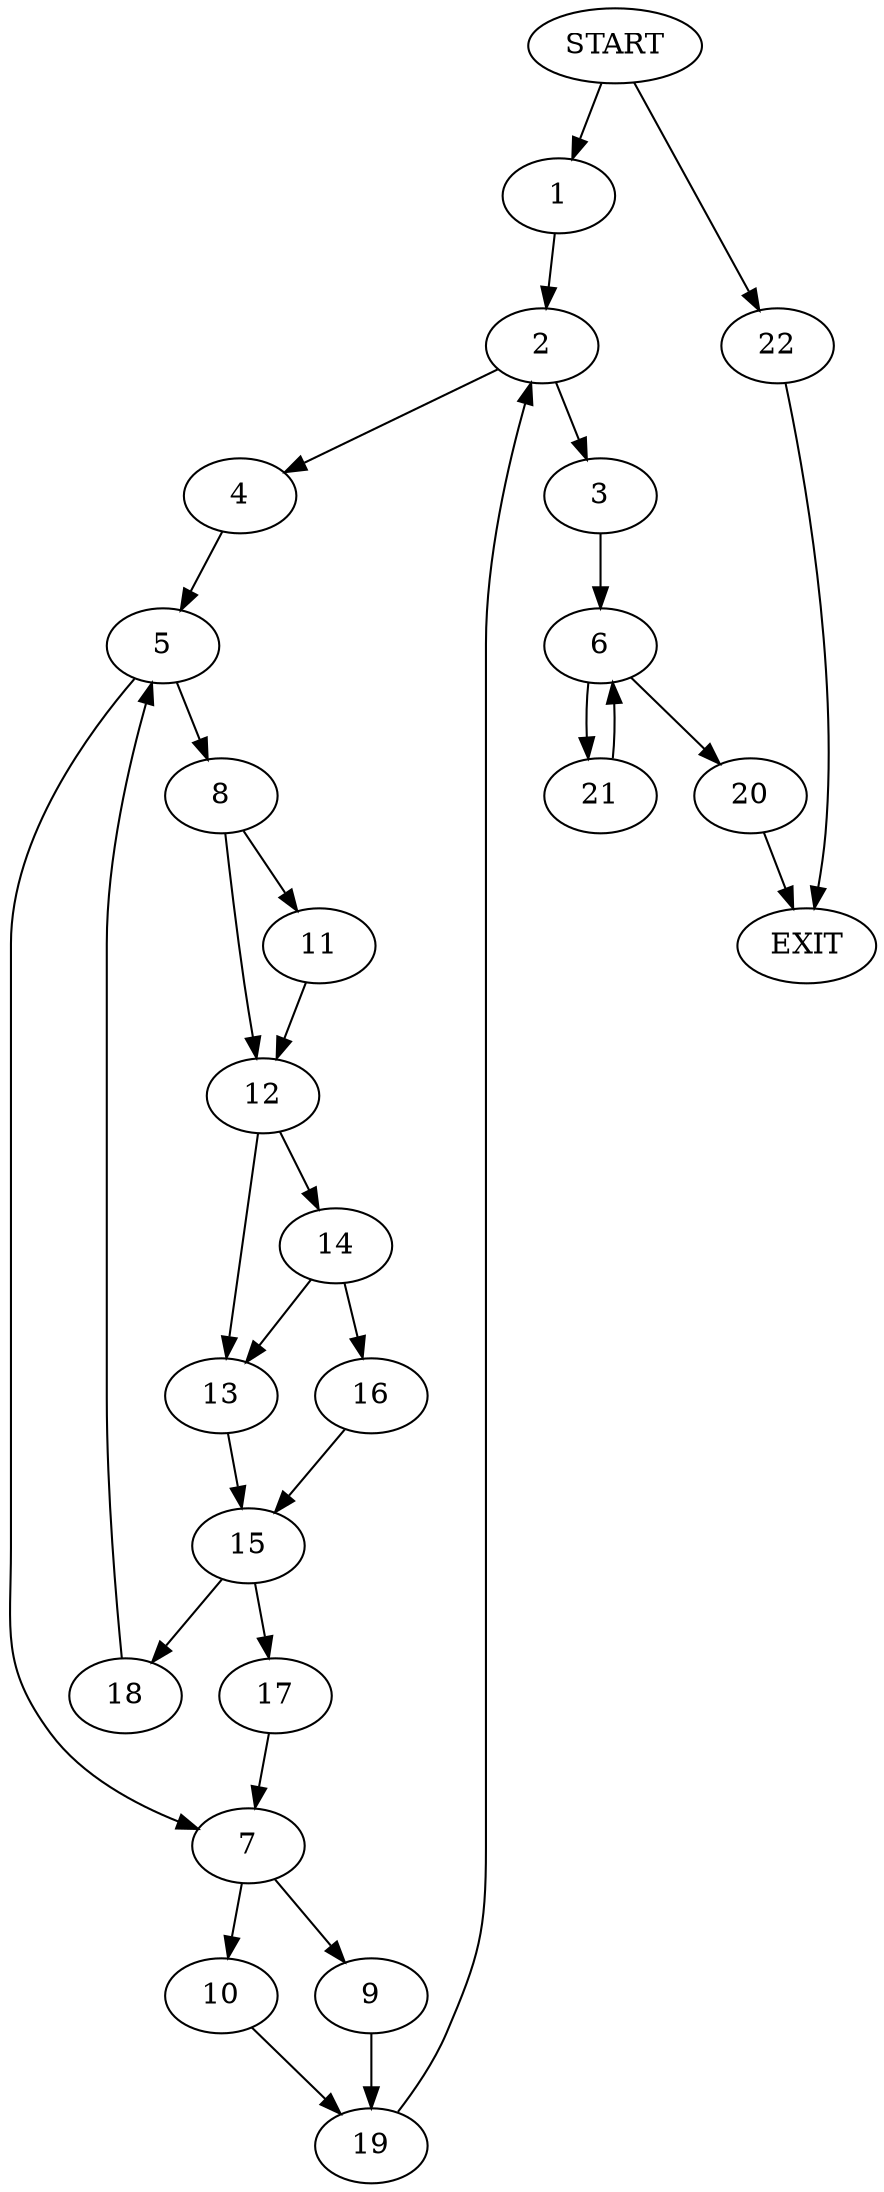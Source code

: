 digraph {
0 [label="START"]
23 [label="EXIT"]
0 -> 1
1 -> 2
2 -> 3
2 -> 4
4 -> 5
3 -> 6
5 -> 7
5 -> 8
7 -> 9
7 -> 10
8 -> 11
8 -> 12
12 -> 13
12 -> 14
11 -> 12
13 -> 15
14 -> 13
14 -> 16
16 -> 15
15 -> 17
15 -> 18
17 -> 7
18 -> 5
9 -> 19
10 -> 19
19 -> 2
6 -> 20
6 -> 21
20 -> 23
21 -> 6
0 -> 22
22 -> 23
}
